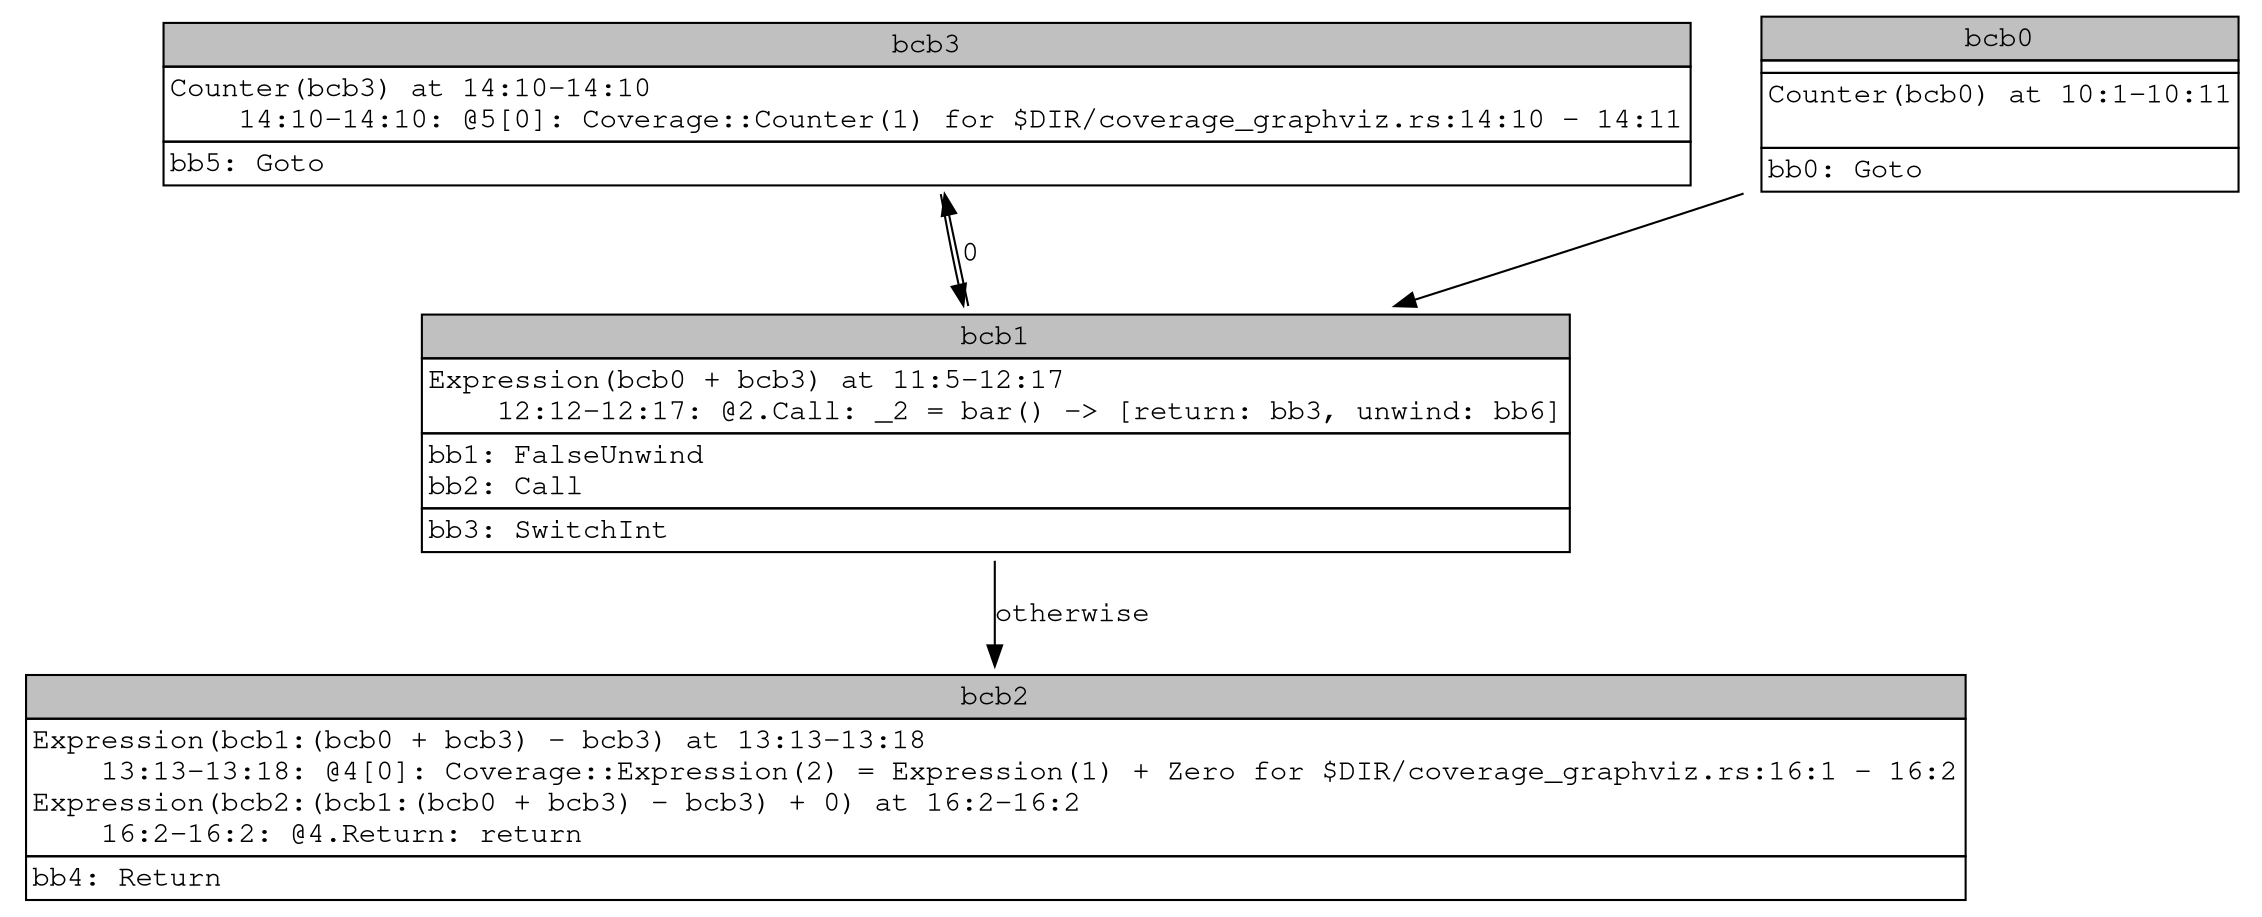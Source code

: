 digraph Cov_0_3 {
    graph [fontname="Courier, monospace"];
    node [fontname="Courier, monospace"];
    edge [fontname="Courier, monospace"];
    bcb3__Cov_0_3 [shape="none", label=<<table border="0" cellborder="1" cellspacing="0"><tr><td bgcolor="gray" align="center" colspan="1">bcb3</td></tr><tr><td align="left" balign="left">Counter(bcb3) at 14:10-14:10<br align="left"/>    14:10-14:10: @5[0]: Coverage::Counter(1) for $DIR/coverage_graphviz.rs:14:10 - 14:11</td></tr><tr><td align="left" balign="left">bb5: Goto</td></tr></table>>];
    bcb2__Cov_0_3 [shape="none", label=<<table border="0" cellborder="1" cellspacing="0"><tr><td bgcolor="gray" align="center" colspan="1">bcb2</td></tr><tr><td align="left" balign="left">Expression(bcb1:(bcb0 + bcb3) - bcb3) at 13:13-13:18<br align="left"/>    13:13-13:18: @4[0]: Coverage::Expression(2) = Expression(1) + Zero for $DIR/coverage_graphviz.rs:16:1 - 16:2<br align="left"/>Expression(bcb2:(bcb1:(bcb0 + bcb3) - bcb3) + 0) at 16:2-16:2<br align="left"/>    16:2-16:2: @4.Return: return</td></tr><tr><td align="left" balign="left">bb4: Return</td></tr></table>>];
    bcb1__Cov_0_3 [shape="none", label=<<table border="0" cellborder="1" cellspacing="0"><tr><td bgcolor="gray" align="center" colspan="1">bcb1</td></tr><tr><td align="left" balign="left">Expression(bcb0 + bcb3) at 11:5-12:17<br align="left"/>    12:12-12:17: @2.Call: _2 = bar() -&gt; [return: bb3, unwind: bb6]</td></tr><tr><td align="left" balign="left">bb1: FalseUnwind<br align="left"/>bb2: Call</td></tr><tr><td align="left" balign="left">bb3: SwitchInt</td></tr></table>>];
    bcb0__Cov_0_3 [shape="none", label=<<table border="0" cellborder="1" cellspacing="0"><tr><td bgcolor="gray" align="center" colspan="1">bcb0</td></tr><tr><td align="left" balign="left"></td></tr><tr><td align="left" balign="left">Counter(bcb0) at 10:1-10:11<br align="left"/>    </td></tr><tr><td align="left" balign="left">bb0: Goto</td></tr></table>>];
    bcb3__Cov_0_3 -> bcb1__Cov_0_3 [label=<>];
    bcb1__Cov_0_3 -> bcb3__Cov_0_3 [label=<0>];
    bcb1__Cov_0_3 -> bcb2__Cov_0_3 [label=<otherwise>];
    bcb0__Cov_0_3 -> bcb1__Cov_0_3 [label=<>];
}
